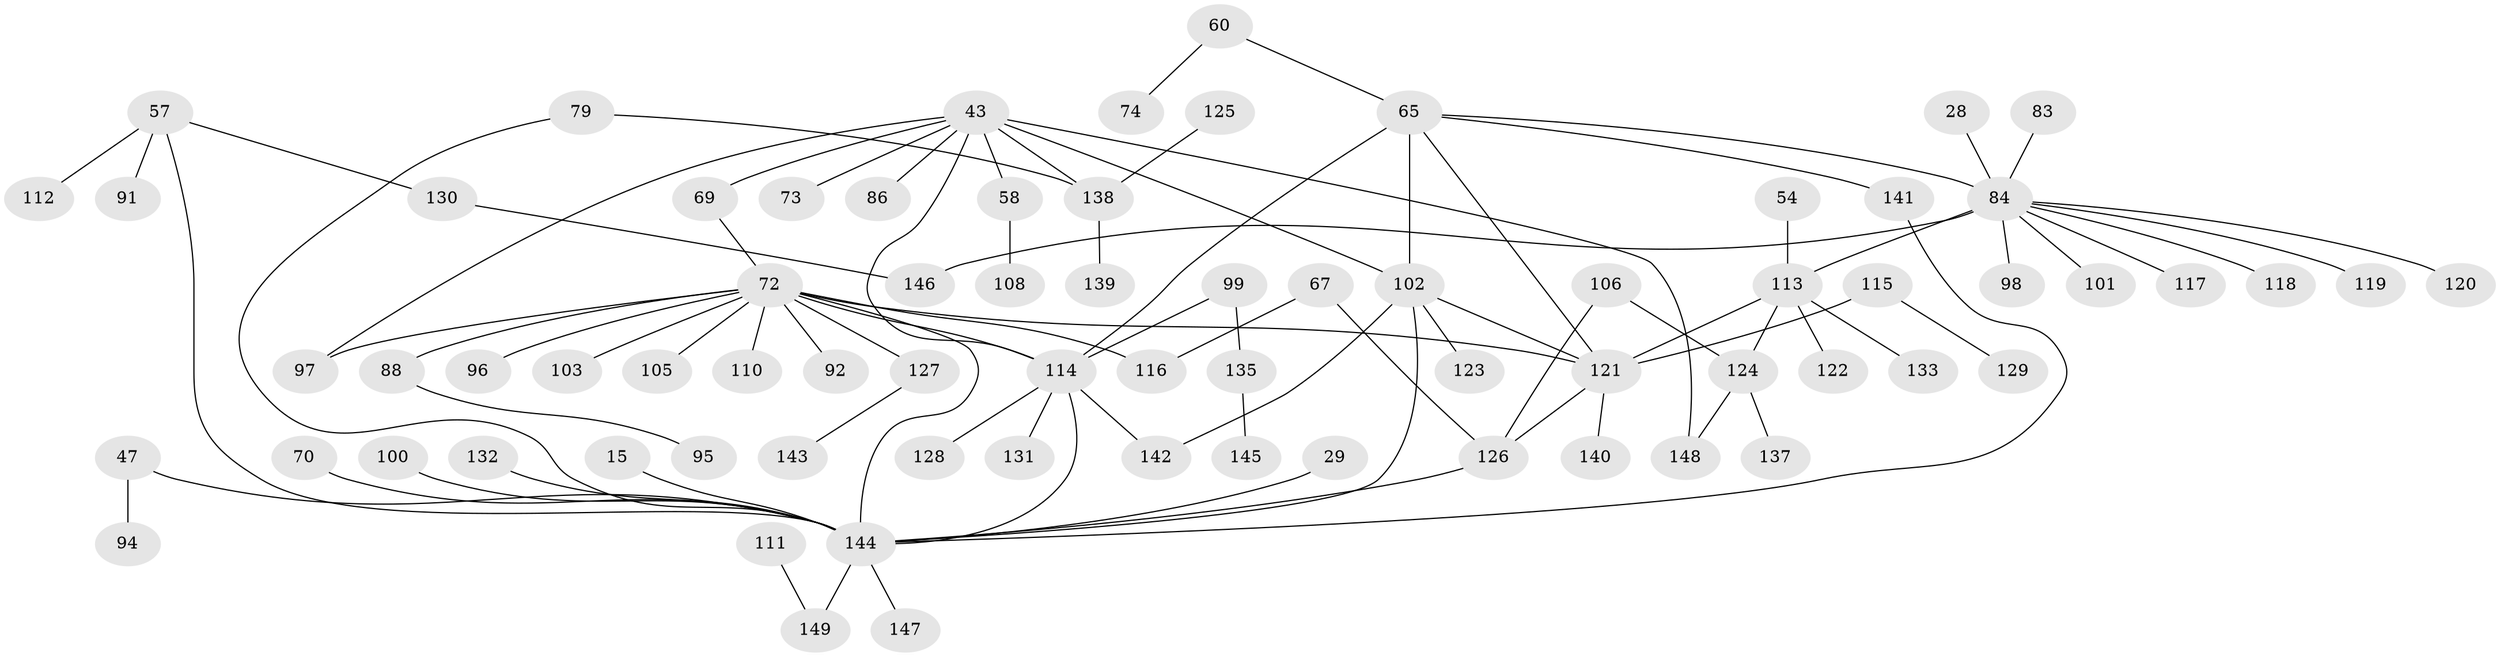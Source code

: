 // original degree distribution, {5: 0.040268456375838924, 7: 0.013422818791946308, 2: 0.28187919463087246, 9: 0.013422818791946308, 4: 0.12751677852348994, 6: 0.026845637583892617, 1: 0.3624161073825503, 3: 0.1342281879194631}
// Generated by graph-tools (version 1.1) at 2025/41/03/09/25 04:41:12]
// undirected, 74 vertices, 89 edges
graph export_dot {
graph [start="1"]
  node [color=gray90,style=filled];
  15;
  28;
  29;
  43 [super="+36"];
  47 [super="+21"];
  54;
  57 [super="+53"];
  58 [super="+16"];
  60;
  65 [super="+61"];
  67;
  69 [super="+44"];
  70 [super="+62"];
  72 [super="+30+35+51"];
  73;
  74;
  79;
  83;
  84 [super="+78+31"];
  86;
  88;
  91;
  92;
  94;
  95;
  96;
  97;
  98;
  99;
  100;
  101;
  102 [super="+7+34"];
  103;
  105;
  106 [super="+52"];
  108;
  110;
  111;
  112;
  113 [super="+48+33"];
  114 [super="+109+40"];
  115;
  116 [super="+80"];
  117;
  118;
  119;
  120;
  121 [super="+46+104+77"];
  122;
  123;
  124 [super="+71+90"];
  125;
  126 [super="+66"];
  127;
  128;
  129;
  130;
  131;
  132;
  133;
  135;
  137;
  138 [super="+49"];
  139;
  140;
  141;
  142;
  143;
  144 [super="+107+32+14+59"];
  145;
  146 [super="+17+19+63"];
  147;
  148 [super="+136"];
  149 [super="+85+39"];
  15 -- 144;
  28 -- 84;
  29 -- 144;
  43 -- 73;
  43 -- 102 [weight=2];
  43 -- 97;
  43 -- 86;
  43 -- 69;
  43 -- 58;
  43 -- 148;
  43 -- 114;
  43 -- 138;
  47 -- 94;
  47 -- 144 [weight=2];
  54 -- 113;
  57 -- 112;
  57 -- 144;
  57 -- 130;
  57 -- 91;
  58 -- 108;
  60 -- 74;
  60 -- 65;
  65 -- 102 [weight=2];
  65 -- 141;
  65 -- 114 [weight=2];
  65 -- 121;
  65 -- 84;
  67 -- 116;
  67 -- 126;
  69 -- 72;
  70 -- 144 [weight=2];
  72 -- 103;
  72 -- 97;
  72 -- 105;
  72 -- 110;
  72 -- 116 [weight=2];
  72 -- 88;
  72 -- 92;
  72 -- 127;
  72 -- 96;
  72 -- 114;
  72 -- 121;
  72 -- 144;
  79 -- 144;
  79 -- 138;
  83 -- 84;
  84 -- 98;
  84 -- 119;
  84 -- 113 [weight=4];
  84 -- 118;
  84 -- 101;
  84 -- 146;
  84 -- 117;
  84 -- 120;
  88 -- 95;
  99 -- 135;
  99 -- 114;
  100 -- 144;
  102 -- 142;
  102 -- 123;
  102 -- 121 [weight=2];
  102 -- 144 [weight=4];
  106 -- 124;
  106 -- 126;
  111 -- 149;
  113 -- 122;
  113 -- 133;
  113 -- 121 [weight=2];
  113 -- 124;
  114 -- 128;
  114 -- 142;
  114 -- 131;
  114 -- 144 [weight=2];
  115 -- 129;
  115 -- 121;
  121 -- 140;
  121 -- 126;
  124 -- 137;
  124 -- 148;
  125 -- 138;
  126 -- 144;
  127 -- 143;
  130 -- 146;
  132 -- 144;
  135 -- 145;
  138 -- 139;
  141 -- 144;
  144 -- 147;
  144 -- 149 [weight=2];
}
